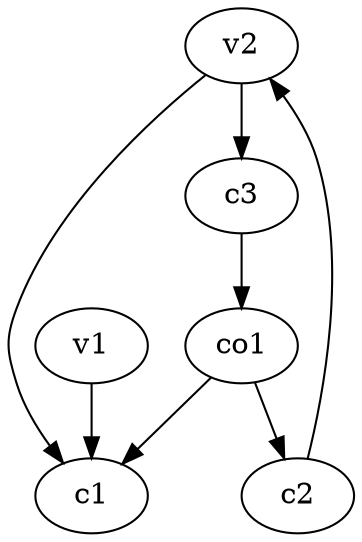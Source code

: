 strict digraph  {
c1;
c2;
c3;
v1;
v2;
co1;
c2 -> v2  [weight=1];
c3 -> co1  [weight=1];
v1 -> c1  [weight=1];
v2 -> c1  [weight=1];
v2 -> c3  [weight=1];
co1 -> c2  [weight=1];
co1 -> c1  [weight=1];
}
